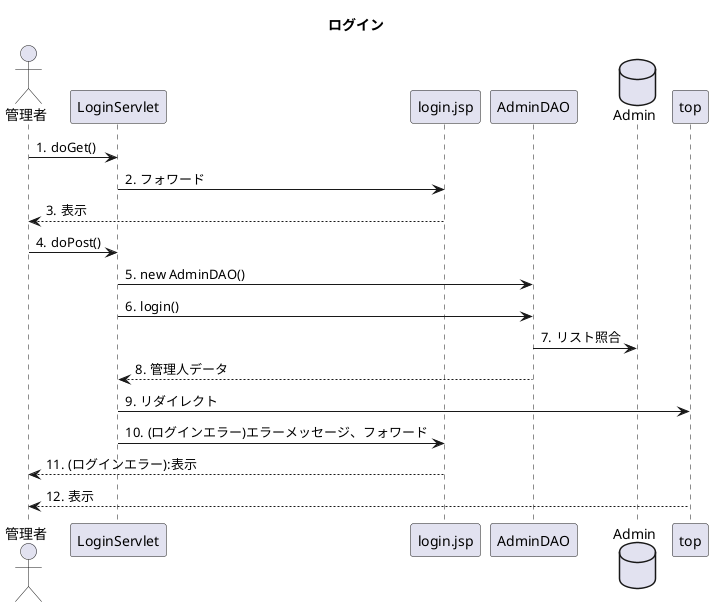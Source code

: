 @startuml

title ログイン

autonumber "#."

actor 管理者
participant LoginServlet
participant login.jsp
participant AdminDAO
database Admin

管理者 -> LoginServlet:doGet()
LoginServlet -> login.jsp:フォワード
login.jsp --> 管理者:表示
管理者 -> LoginServlet:doPost()
LoginServlet -> AdminDAO:new AdminDAO()
LoginServlet -> AdminDAO:login()
AdminDAO -> Admin:リスト照合
AdminDAO --> LoginServlet:管理人データ
LoginServlet -> top:リダイレクト
LoginServlet -> login.jsp:(ログインエラー)エラーメッセージ、フォワード
login.jsp --> 管理者:(ログインエラー):表示
top --> 管理者:表示



@enduml